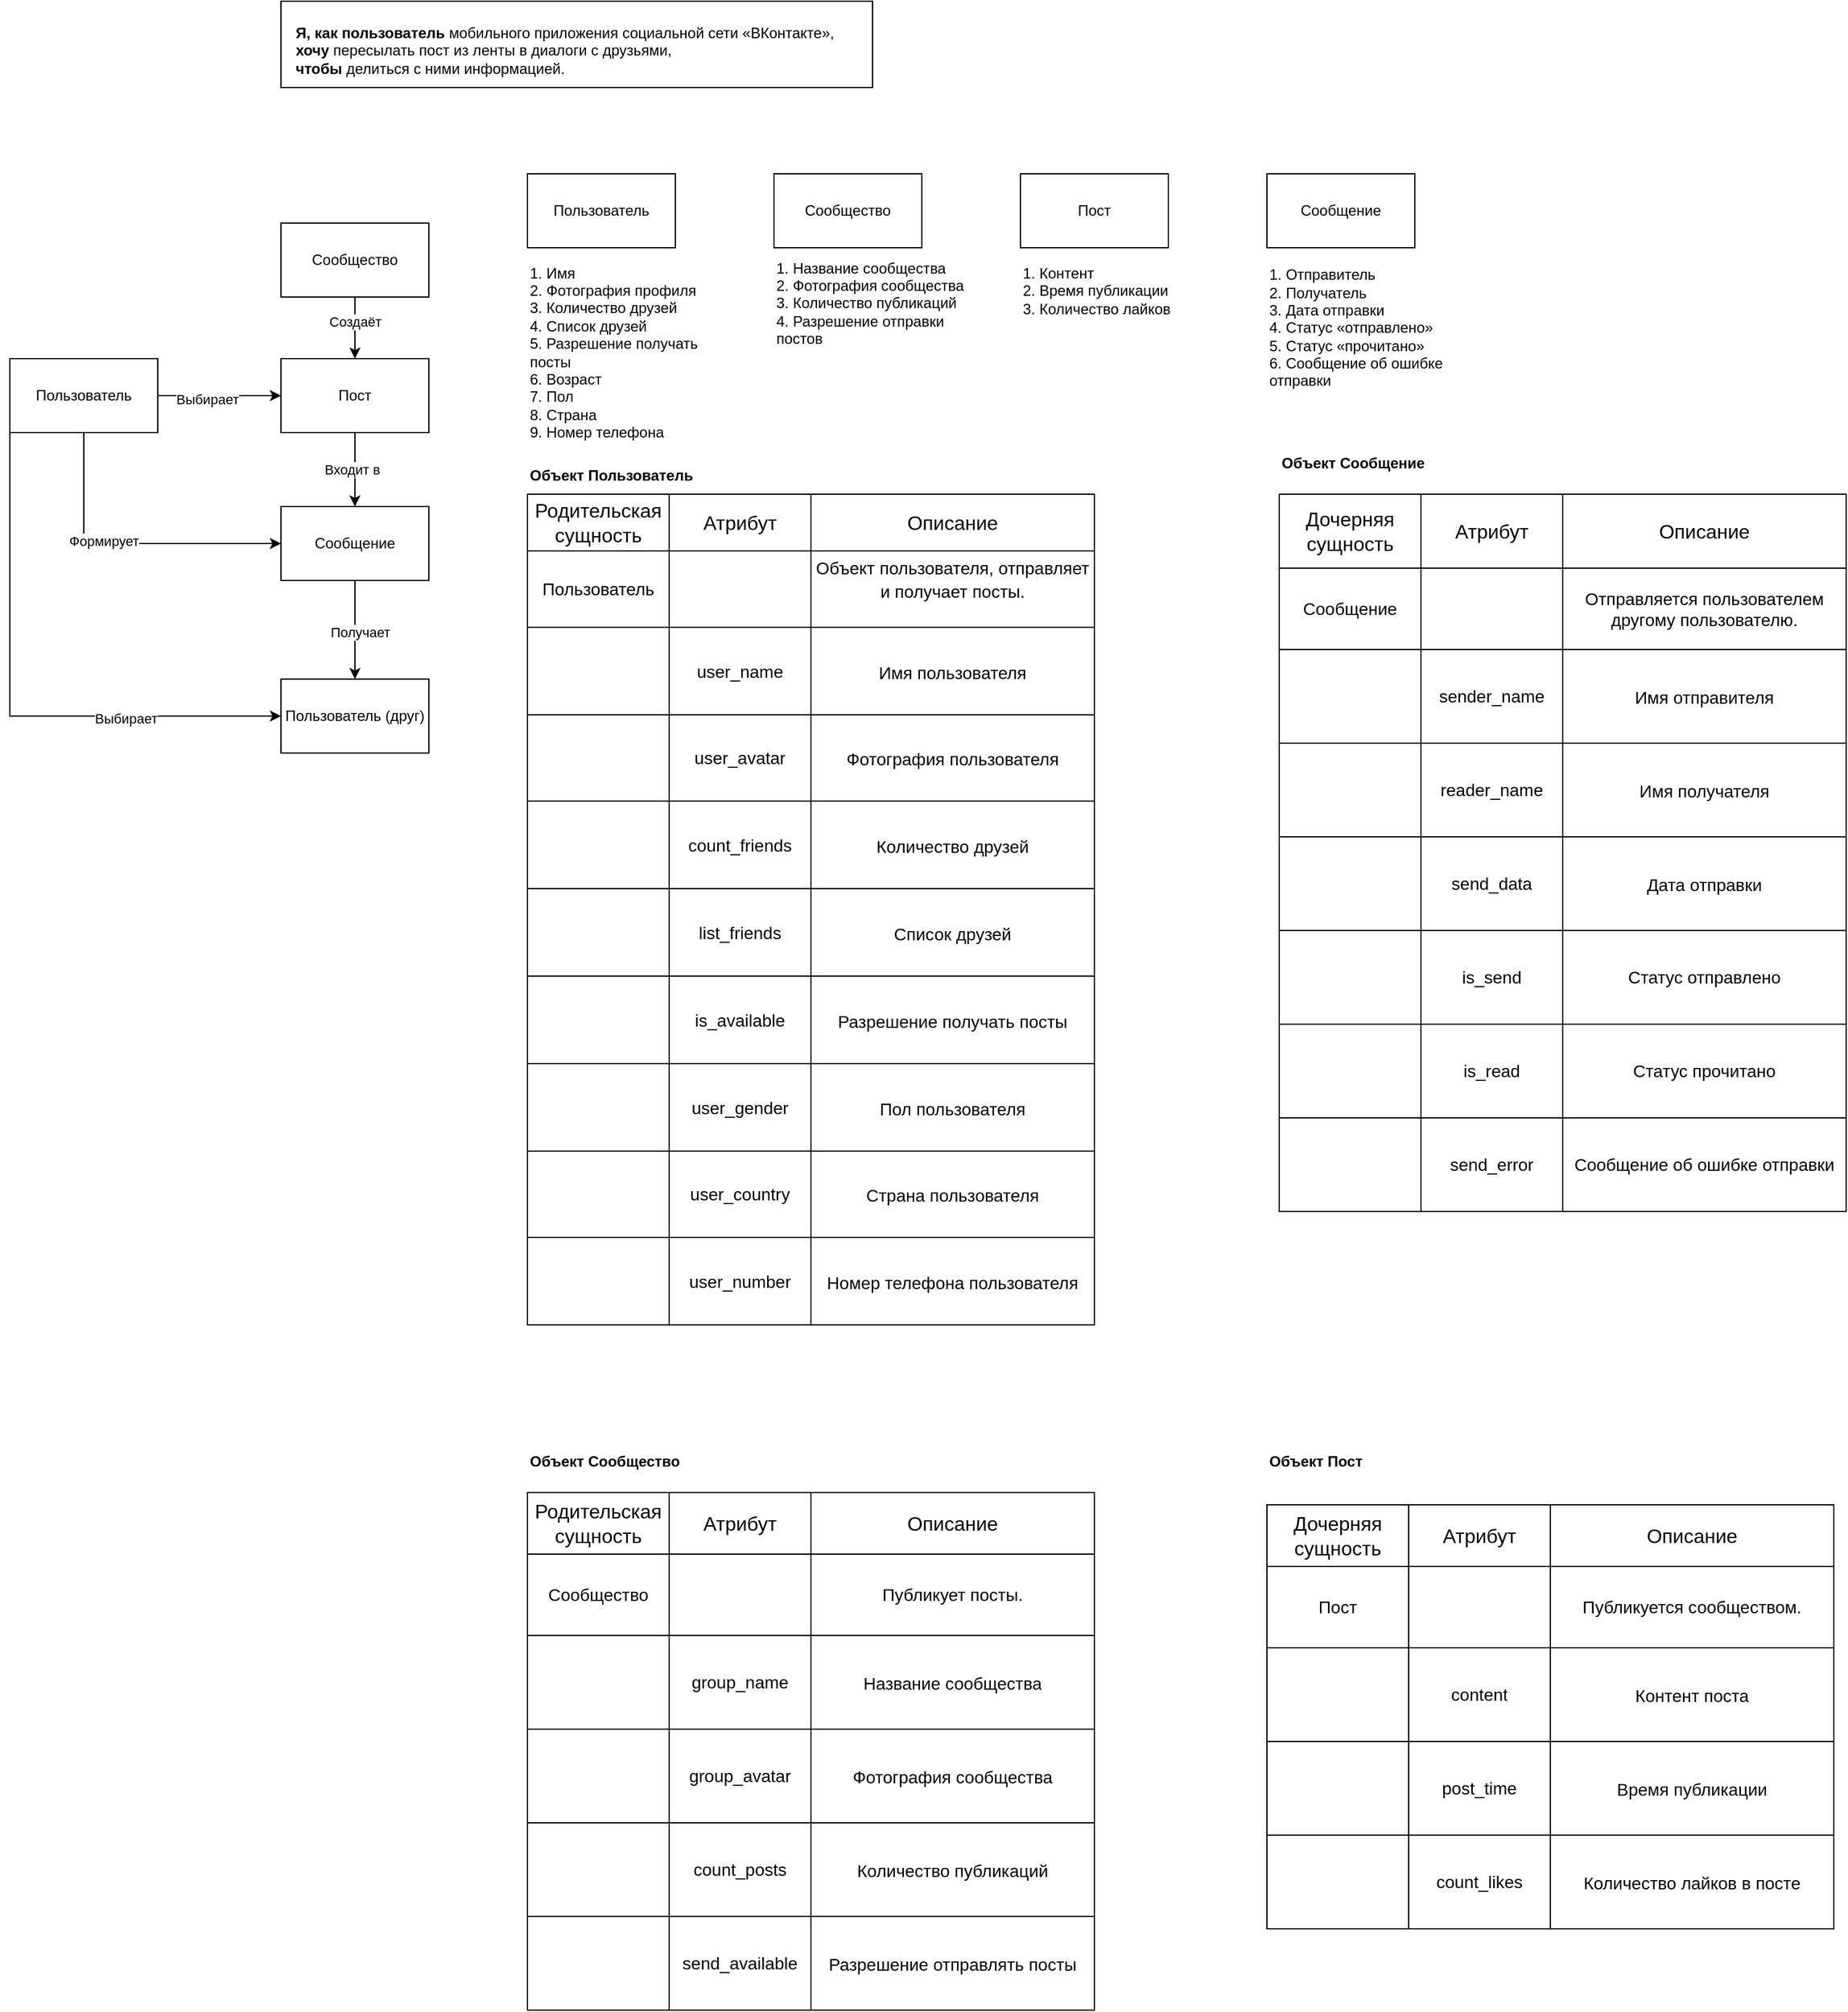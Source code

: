 <mxfile version="24.8.4">
  <diagram name="Страница — 1" id="hvhdByyQhu3TahGWir3a">
    <mxGraphModel dx="1840" dy="1558" grid="1" gridSize="10" guides="1" tooltips="1" connect="1" arrows="1" fold="1" page="1" pageScale="1" pageWidth="1600" pageHeight="2069" math="0" shadow="0">
      <root>
        <mxCell id="0" />
        <mxCell id="1" parent="0" />
        <mxCell id="2bTAK56nUmkrMSHZuo6N-2" value="" style="rounded=0;whiteSpace=wrap;html=1;fillColor=none;" vertex="1" parent="1">
          <mxGeometry x="240" y="80" width="480" height="70" as="geometry" />
        </mxCell>
        <mxCell id="2bTAK56nUmkrMSHZuo6N-3" value="&lt;b&gt;Я, как пользователь&lt;/b&gt; мобильного приложения социальной сети «ВКонтакте»,&lt;div&gt;&lt;b&gt;хочу&lt;/b&gt; пересылать пост из ленты в диалоги с друзьями,&lt;/div&gt;&lt;div&gt;&lt;b&gt;чтобы&lt;/b&gt; делиться с ними информацией.&lt;/div&gt;" style="text;html=1;align=left;verticalAlign=middle;whiteSpace=wrap;rounded=0;" vertex="1" parent="1">
          <mxGeometry x="250" y="90" width="460" height="60" as="geometry" />
        </mxCell>
        <mxCell id="2bTAK56nUmkrMSHZuo6N-4" value="Пользователь" style="rounded=0;whiteSpace=wrap;html=1;" vertex="1" parent="1">
          <mxGeometry x="20" y="370" width="120" height="60" as="geometry" />
        </mxCell>
        <mxCell id="2bTAK56nUmkrMSHZuo6N-5" value="Пользователь" style="rounded=0;whiteSpace=wrap;html=1;" vertex="1" parent="1">
          <mxGeometry x="440" y="220" width="120" height="60" as="geometry" />
        </mxCell>
        <mxCell id="2bTAK56nUmkrMSHZuo6N-6" value="1. Имя&lt;div&gt;2. Фотография профиля&lt;/div&gt;&lt;div&gt;3. Количество друзей&lt;/div&gt;&lt;div&gt;4. Список друзей&lt;/div&gt;&lt;div&gt;5. Разрешение получать посты&lt;/div&gt;&lt;div&gt;6. Возраст&lt;/div&gt;&lt;div&gt;7. Пол&lt;/div&gt;&lt;div&gt;8. Страна&lt;/div&gt;&lt;div&gt;9. Номер телефона&lt;/div&gt;" style="text;html=1;align=left;verticalAlign=middle;whiteSpace=wrap;rounded=0;" vertex="1" parent="1">
          <mxGeometry x="440" y="350" width="160" height="30" as="geometry" />
        </mxCell>
        <mxCell id="2bTAK56nUmkrMSHZuo6N-7" value="Пост" style="rounded=0;whiteSpace=wrap;html=1;" vertex="1" parent="1">
          <mxGeometry x="840" y="220" width="120" height="60" as="geometry" />
        </mxCell>
        <mxCell id="2bTAK56nUmkrMSHZuo6N-8" value="1. Контент&lt;div&gt;2. Время публикации&lt;/div&gt;&lt;div&gt;3. Количество лайков&lt;/div&gt;" style="text;html=1;align=left;verticalAlign=middle;whiteSpace=wrap;rounded=0;" vertex="1" parent="1">
          <mxGeometry x="840" y="300" width="160" height="30" as="geometry" />
        </mxCell>
        <mxCell id="2bTAK56nUmkrMSHZuo6N-9" value="Сообщество" style="rounded=0;whiteSpace=wrap;html=1;" vertex="1" parent="1">
          <mxGeometry x="640" y="220" width="120" height="60" as="geometry" />
        </mxCell>
        <mxCell id="2bTAK56nUmkrMSHZuo6N-10" value="1. Название сообщества&lt;div&gt;2. Фотография сообщества&lt;/div&gt;&lt;div&gt;3. Количество публикаций&lt;/div&gt;&lt;div&gt;4. Разрешение отправки постов&lt;/div&gt;" style="text;html=1;align=left;verticalAlign=middle;whiteSpace=wrap;rounded=0;" vertex="1" parent="1">
          <mxGeometry x="640" y="310" width="160" height="30" as="geometry" />
        </mxCell>
        <mxCell id="2bTAK56nUmkrMSHZuo6N-13" value="" style="endArrow=classic;html=1;rounded=0;exitX=1;exitY=0.5;exitDx=0;exitDy=0;entryX=0;entryY=0.5;entryDx=0;entryDy=0;" edge="1" parent="1" source="2bTAK56nUmkrMSHZuo6N-4" target="2bTAK56nUmkrMSHZuo6N-14">
          <mxGeometry width="50" height="50" relative="1" as="geometry">
            <mxPoint x="160" y="310" as="sourcePoint" />
            <mxPoint x="160" y="360" as="targetPoint" />
          </mxGeometry>
        </mxCell>
        <mxCell id="2bTAK56nUmkrMSHZuo6N-15" value="Выбирает" style="edgeLabel;html=1;align=center;verticalAlign=middle;resizable=0;points=[];" vertex="1" connectable="0" parent="2bTAK56nUmkrMSHZuo6N-13">
          <mxGeometry x="-0.2" y="-3" relative="1" as="geometry">
            <mxPoint as="offset" />
          </mxGeometry>
        </mxCell>
        <mxCell id="2bTAK56nUmkrMSHZuo6N-14" value="Пост" style="rounded=0;whiteSpace=wrap;html=1;" vertex="1" parent="1">
          <mxGeometry x="240" y="370" width="120" height="60" as="geometry" />
        </mxCell>
        <mxCell id="2bTAK56nUmkrMSHZuo6N-16" value="" style="endArrow=classic;html=1;rounded=0;exitX=0.5;exitY=1;exitDx=0;exitDy=0;entryX=0;entryY=0.5;entryDx=0;entryDy=0;" edge="1" parent="1" source="2bTAK56nUmkrMSHZuo6N-4" target="2bTAK56nUmkrMSHZuo6N-219">
          <mxGeometry width="50" height="50" relative="1" as="geometry">
            <mxPoint x="300" y="520" as="sourcePoint" />
            <mxPoint x="200" y="520" as="targetPoint" />
            <Array as="points">
              <mxPoint x="80" y="520" />
            </Array>
          </mxGeometry>
        </mxCell>
        <mxCell id="2bTAK56nUmkrMSHZuo6N-21" value="Формирует" style="edgeLabel;html=1;align=center;verticalAlign=middle;resizable=0;points=[];" vertex="1" connectable="0" parent="2bTAK56nUmkrMSHZuo6N-16">
          <mxGeometry x="-0.156" y="2" relative="1" as="geometry">
            <mxPoint as="offset" />
          </mxGeometry>
        </mxCell>
        <mxCell id="2bTAK56nUmkrMSHZuo6N-17" value="Сообщество" style="rounded=0;whiteSpace=wrap;html=1;" vertex="1" parent="1">
          <mxGeometry x="240" y="260" width="120" height="60" as="geometry" />
        </mxCell>
        <mxCell id="2bTAK56nUmkrMSHZuo6N-18" value="" style="endArrow=classic;html=1;rounded=0;exitX=0.5;exitY=1;exitDx=0;exitDy=0;entryX=0.5;entryY=0;entryDx=0;entryDy=0;" edge="1" parent="1" source="2bTAK56nUmkrMSHZuo6N-17" target="2bTAK56nUmkrMSHZuo6N-14">
          <mxGeometry width="50" height="50" relative="1" as="geometry">
            <mxPoint x="-30" y="380" as="sourcePoint" />
            <mxPoint x="20" y="330" as="targetPoint" />
            <Array as="points" />
          </mxGeometry>
        </mxCell>
        <mxCell id="2bTAK56nUmkrMSHZuo6N-19" value="Создаёт" style="edgeLabel;html=1;align=center;verticalAlign=middle;resizable=0;points=[];" vertex="1" connectable="0" parent="2bTAK56nUmkrMSHZuo6N-18">
          <mxGeometry x="-0.611" y="2" relative="1" as="geometry">
            <mxPoint x="-2" y="10" as="offset" />
          </mxGeometry>
        </mxCell>
        <mxCell id="2bTAK56nUmkrMSHZuo6N-20" value="Пользователь (друг)" style="rounded=0;whiteSpace=wrap;html=1;" vertex="1" parent="1">
          <mxGeometry x="240" y="630" width="120" height="60" as="geometry" />
        </mxCell>
        <mxCell id="2bTAK56nUmkrMSHZuo6N-22" value="Объект Пользователь" style="text;html=1;align=left;verticalAlign=middle;whiteSpace=wrap;rounded=0;fontStyle=1" vertex="1" parent="1">
          <mxGeometry x="440" y="450" width="190" height="30" as="geometry" />
        </mxCell>
        <mxCell id="2bTAK56nUmkrMSHZuo6N-49" value="" style="shape=table;startSize=0;container=1;collapsible=0;childLayout=tableLayout;fontSize=14;" vertex="1" parent="1">
          <mxGeometry x="440" y="480" width="460" height="674" as="geometry" />
        </mxCell>
        <mxCell id="2bTAK56nUmkrMSHZuo6N-50" value="" style="shape=tableRow;horizontal=0;startSize=0;swimlaneHead=0;swimlaneBody=0;strokeColor=inherit;top=0;left=0;bottom=0;right=0;collapsible=0;dropTarget=0;fillColor=none;points=[[0,0.5],[1,0.5]];portConstraint=eastwest;fontSize=16;" vertex="1" parent="2bTAK56nUmkrMSHZuo6N-49">
          <mxGeometry width="460" height="46" as="geometry" />
        </mxCell>
        <mxCell id="2bTAK56nUmkrMSHZuo6N-51" value="Родительская сущность" style="shape=partialRectangle;html=1;whiteSpace=wrap;connectable=0;strokeColor=inherit;overflow=hidden;fillColor=none;top=0;left=0;bottom=0;right=0;pointerEvents=1;fontSize=16;" vertex="1" parent="2bTAK56nUmkrMSHZuo6N-50">
          <mxGeometry width="115" height="46" as="geometry">
            <mxRectangle width="115" height="46" as="alternateBounds" />
          </mxGeometry>
        </mxCell>
        <mxCell id="2bTAK56nUmkrMSHZuo6N-52" value="Атрибут" style="shape=partialRectangle;html=1;whiteSpace=wrap;connectable=0;strokeColor=inherit;overflow=hidden;fillColor=none;top=0;left=0;bottom=0;right=0;pointerEvents=1;fontSize=16;" vertex="1" parent="2bTAK56nUmkrMSHZuo6N-50">
          <mxGeometry x="115" width="115" height="46" as="geometry">
            <mxRectangle width="115" height="46" as="alternateBounds" />
          </mxGeometry>
        </mxCell>
        <mxCell id="2bTAK56nUmkrMSHZuo6N-53" value="Описание" style="shape=partialRectangle;html=1;whiteSpace=wrap;connectable=0;strokeColor=inherit;overflow=hidden;fillColor=none;top=0;left=0;bottom=0;right=0;pointerEvents=1;fontSize=16;" vertex="1" parent="2bTAK56nUmkrMSHZuo6N-50">
          <mxGeometry x="230" width="230" height="46" as="geometry">
            <mxRectangle width="230" height="46" as="alternateBounds" />
          </mxGeometry>
        </mxCell>
        <mxCell id="2bTAK56nUmkrMSHZuo6N-54" value="" style="shape=tableRow;horizontal=0;startSize=0;swimlaneHead=0;swimlaneBody=0;strokeColor=inherit;top=0;left=0;bottom=0;right=0;collapsible=0;dropTarget=0;fillColor=none;points=[[0,0.5],[1,0.5]];portConstraint=eastwest;fontSize=16;" vertex="1" parent="2bTAK56nUmkrMSHZuo6N-49">
          <mxGeometry y="46" width="460" height="62" as="geometry" />
        </mxCell>
        <mxCell id="2bTAK56nUmkrMSHZuo6N-55" value="Пользователь" style="shape=partialRectangle;html=1;whiteSpace=wrap;connectable=0;strokeColor=inherit;overflow=hidden;fillColor=none;top=0;left=0;bottom=0;right=0;pointerEvents=1;fontSize=14;" vertex="1" parent="2bTAK56nUmkrMSHZuo6N-54">
          <mxGeometry width="115" height="62" as="geometry">
            <mxRectangle width="115" height="62" as="alternateBounds" />
          </mxGeometry>
        </mxCell>
        <mxCell id="2bTAK56nUmkrMSHZuo6N-56" value="" style="shape=partialRectangle;html=1;whiteSpace=wrap;connectable=0;strokeColor=inherit;overflow=hidden;fillColor=none;top=0;left=0;bottom=0;right=0;pointerEvents=1;fontSize=16;" vertex="1" parent="2bTAK56nUmkrMSHZuo6N-54">
          <mxGeometry x="115" width="115" height="62" as="geometry">
            <mxRectangle width="115" height="62" as="alternateBounds" />
          </mxGeometry>
        </mxCell>
        <mxCell id="2bTAK56nUmkrMSHZuo6N-57" value="&lt;font style=&quot;font-size: 14px;&quot;&gt;Объект пользователя, отправляет и получает посты.&lt;/font&gt;&lt;div style=&quot;font-size: 14px;&quot;&gt;&lt;font style=&quot;font-size: 14px;&quot;&gt;&lt;br&gt;&lt;/font&gt;&lt;/div&gt;" style="shape=partialRectangle;html=1;whiteSpace=wrap;connectable=0;strokeColor=inherit;overflow=hidden;fillColor=none;top=0;left=0;bottom=0;right=0;pointerEvents=1;fontSize=16;" vertex="1" parent="2bTAK56nUmkrMSHZuo6N-54">
          <mxGeometry x="230" width="230" height="62" as="geometry">
            <mxRectangle width="230" height="62" as="alternateBounds" />
          </mxGeometry>
        </mxCell>
        <mxCell id="2bTAK56nUmkrMSHZuo6N-58" value="" style="shape=tableRow;horizontal=0;startSize=0;swimlaneHead=0;swimlaneBody=0;strokeColor=inherit;top=0;left=0;bottom=0;right=0;collapsible=0;dropTarget=0;fillColor=none;points=[[0,0.5],[1,0.5]];portConstraint=eastwest;fontSize=16;" vertex="1" parent="2bTAK56nUmkrMSHZuo6N-49">
          <mxGeometry y="108" width="460" height="71" as="geometry" />
        </mxCell>
        <mxCell id="2bTAK56nUmkrMSHZuo6N-59" value="" style="shape=partialRectangle;html=1;whiteSpace=wrap;connectable=0;strokeColor=inherit;overflow=hidden;fillColor=none;top=0;left=0;bottom=0;right=0;pointerEvents=1;fontSize=16;" vertex="1" parent="2bTAK56nUmkrMSHZuo6N-58">
          <mxGeometry width="115" height="71" as="geometry">
            <mxRectangle width="115" height="71" as="alternateBounds" />
          </mxGeometry>
        </mxCell>
        <mxCell id="2bTAK56nUmkrMSHZuo6N-60" value="user_name" style="shape=partialRectangle;html=1;whiteSpace=wrap;connectable=0;strokeColor=inherit;overflow=hidden;fillColor=none;top=0;left=0;bottom=0;right=0;pointerEvents=1;fontSize=14;" vertex="1" parent="2bTAK56nUmkrMSHZuo6N-58">
          <mxGeometry x="115" width="115" height="71" as="geometry">
            <mxRectangle width="115" height="71" as="alternateBounds" />
          </mxGeometry>
        </mxCell>
        <mxCell id="2bTAK56nUmkrMSHZuo6N-61" value="&lt;font style=&quot;font-size: 14px;&quot;&gt;Имя пользователя&lt;/font&gt;" style="shape=partialRectangle;html=1;whiteSpace=wrap;connectable=0;strokeColor=inherit;overflow=hidden;fillColor=none;top=0;left=0;bottom=0;right=0;pointerEvents=1;fontSize=16;" vertex="1" parent="2bTAK56nUmkrMSHZuo6N-58">
          <mxGeometry x="230" width="230" height="71" as="geometry">
            <mxRectangle width="230" height="71" as="alternateBounds" />
          </mxGeometry>
        </mxCell>
        <mxCell id="2bTAK56nUmkrMSHZuo6N-68" style="shape=tableRow;horizontal=0;startSize=0;swimlaneHead=0;swimlaneBody=0;strokeColor=inherit;top=0;left=0;bottom=0;right=0;collapsible=0;dropTarget=0;fillColor=none;points=[[0,0.5],[1,0.5]];portConstraint=eastwest;fontSize=16;" vertex="1" parent="2bTAK56nUmkrMSHZuo6N-49">
          <mxGeometry y="179" width="460" height="70" as="geometry" />
        </mxCell>
        <mxCell id="2bTAK56nUmkrMSHZuo6N-69" style="shape=partialRectangle;html=1;whiteSpace=wrap;connectable=0;strokeColor=inherit;overflow=hidden;fillColor=none;top=0;left=0;bottom=0;right=0;pointerEvents=1;fontSize=16;" vertex="1" parent="2bTAK56nUmkrMSHZuo6N-68">
          <mxGeometry width="115" height="70" as="geometry">
            <mxRectangle width="115" height="70" as="alternateBounds" />
          </mxGeometry>
        </mxCell>
        <mxCell id="2bTAK56nUmkrMSHZuo6N-70" value="user_avatar" style="shape=partialRectangle;html=1;whiteSpace=wrap;connectable=0;strokeColor=inherit;overflow=hidden;fillColor=none;top=0;left=0;bottom=0;right=0;pointerEvents=1;fontSize=14;" vertex="1" parent="2bTAK56nUmkrMSHZuo6N-68">
          <mxGeometry x="115" width="115" height="70" as="geometry">
            <mxRectangle width="115" height="70" as="alternateBounds" />
          </mxGeometry>
        </mxCell>
        <mxCell id="2bTAK56nUmkrMSHZuo6N-71" value="&lt;font style=&quot;font-size: 14px;&quot;&gt;Фотография пользователя&lt;/font&gt;" style="shape=partialRectangle;html=1;whiteSpace=wrap;connectable=0;strokeColor=inherit;overflow=hidden;fillColor=none;top=0;left=0;bottom=0;right=0;pointerEvents=1;fontSize=16;" vertex="1" parent="2bTAK56nUmkrMSHZuo6N-68">
          <mxGeometry x="230" width="230" height="70" as="geometry">
            <mxRectangle width="230" height="70" as="alternateBounds" />
          </mxGeometry>
        </mxCell>
        <mxCell id="2bTAK56nUmkrMSHZuo6N-76" style="shape=tableRow;horizontal=0;startSize=0;swimlaneHead=0;swimlaneBody=0;strokeColor=inherit;top=0;left=0;bottom=0;right=0;collapsible=0;dropTarget=0;fillColor=none;points=[[0,0.5],[1,0.5]];portConstraint=eastwest;fontSize=16;" vertex="1" parent="2bTAK56nUmkrMSHZuo6N-49">
          <mxGeometry y="249" width="460" height="71" as="geometry" />
        </mxCell>
        <mxCell id="2bTAK56nUmkrMSHZuo6N-77" style="shape=partialRectangle;html=1;whiteSpace=wrap;connectable=0;strokeColor=inherit;overflow=hidden;fillColor=none;top=0;left=0;bottom=0;right=0;pointerEvents=1;fontSize=16;" vertex="1" parent="2bTAK56nUmkrMSHZuo6N-76">
          <mxGeometry width="115" height="71" as="geometry">
            <mxRectangle width="115" height="71" as="alternateBounds" />
          </mxGeometry>
        </mxCell>
        <mxCell id="2bTAK56nUmkrMSHZuo6N-78" value="count_friends" style="shape=partialRectangle;html=1;whiteSpace=wrap;connectable=0;strokeColor=inherit;overflow=hidden;fillColor=none;top=0;left=0;bottom=0;right=0;pointerEvents=1;fontSize=14;" vertex="1" parent="2bTAK56nUmkrMSHZuo6N-76">
          <mxGeometry x="115" width="115" height="71" as="geometry">
            <mxRectangle width="115" height="71" as="alternateBounds" />
          </mxGeometry>
        </mxCell>
        <mxCell id="2bTAK56nUmkrMSHZuo6N-79" value="&lt;font style=&quot;font-size: 14px;&quot;&gt;Количество друзей&lt;/font&gt;" style="shape=partialRectangle;html=1;whiteSpace=wrap;connectable=0;strokeColor=inherit;overflow=hidden;fillColor=none;top=0;left=0;bottom=0;right=0;pointerEvents=1;fontSize=16;" vertex="1" parent="2bTAK56nUmkrMSHZuo6N-76">
          <mxGeometry x="230" width="230" height="71" as="geometry">
            <mxRectangle width="230" height="71" as="alternateBounds" />
          </mxGeometry>
        </mxCell>
        <mxCell id="2bTAK56nUmkrMSHZuo6N-189" style="shape=tableRow;horizontal=0;startSize=0;swimlaneHead=0;swimlaneBody=0;strokeColor=inherit;top=0;left=0;bottom=0;right=0;collapsible=0;dropTarget=0;fillColor=none;points=[[0,0.5],[1,0.5]];portConstraint=eastwest;fontSize=16;" vertex="1" parent="2bTAK56nUmkrMSHZuo6N-49">
          <mxGeometry y="320" width="460" height="71" as="geometry" />
        </mxCell>
        <mxCell id="2bTAK56nUmkrMSHZuo6N-190" style="shape=partialRectangle;html=1;whiteSpace=wrap;connectable=0;strokeColor=inherit;overflow=hidden;fillColor=none;top=0;left=0;bottom=0;right=0;pointerEvents=1;fontSize=16;" vertex="1" parent="2bTAK56nUmkrMSHZuo6N-189">
          <mxGeometry width="115" height="71" as="geometry">
            <mxRectangle width="115" height="71" as="alternateBounds" />
          </mxGeometry>
        </mxCell>
        <mxCell id="2bTAK56nUmkrMSHZuo6N-191" value="list_friends" style="shape=partialRectangle;html=1;whiteSpace=wrap;connectable=0;strokeColor=inherit;overflow=hidden;fillColor=none;top=0;left=0;bottom=0;right=0;pointerEvents=1;fontSize=14;" vertex="1" parent="2bTAK56nUmkrMSHZuo6N-189">
          <mxGeometry x="115" width="115" height="71" as="geometry">
            <mxRectangle width="115" height="71" as="alternateBounds" />
          </mxGeometry>
        </mxCell>
        <mxCell id="2bTAK56nUmkrMSHZuo6N-192" value="&lt;font style=&quot;font-size: 14px;&quot;&gt;Список друзей&lt;/font&gt;" style="shape=partialRectangle;html=1;whiteSpace=wrap;connectable=0;strokeColor=inherit;overflow=hidden;fillColor=none;top=0;left=0;bottom=0;right=0;pointerEvents=1;fontSize=16;" vertex="1" parent="2bTAK56nUmkrMSHZuo6N-189">
          <mxGeometry x="230" width="230" height="71" as="geometry">
            <mxRectangle width="230" height="71" as="alternateBounds" />
          </mxGeometry>
        </mxCell>
        <mxCell id="2bTAK56nUmkrMSHZuo6N-199" style="shape=tableRow;horizontal=0;startSize=0;swimlaneHead=0;swimlaneBody=0;strokeColor=inherit;top=0;left=0;bottom=0;right=0;collapsible=0;dropTarget=0;fillColor=none;points=[[0,0.5],[1,0.5]];portConstraint=eastwest;fontSize=16;" vertex="1" parent="2bTAK56nUmkrMSHZuo6N-49">
          <mxGeometry y="391" width="460" height="71" as="geometry" />
        </mxCell>
        <mxCell id="2bTAK56nUmkrMSHZuo6N-200" style="shape=partialRectangle;html=1;whiteSpace=wrap;connectable=0;strokeColor=inherit;overflow=hidden;fillColor=none;top=0;left=0;bottom=0;right=0;pointerEvents=1;fontSize=16;" vertex="1" parent="2bTAK56nUmkrMSHZuo6N-199">
          <mxGeometry width="115" height="71" as="geometry">
            <mxRectangle width="115" height="71" as="alternateBounds" />
          </mxGeometry>
        </mxCell>
        <mxCell id="2bTAK56nUmkrMSHZuo6N-201" value="is_available" style="shape=partialRectangle;html=1;whiteSpace=wrap;connectable=0;strokeColor=inherit;overflow=hidden;fillColor=none;top=0;left=0;bottom=0;right=0;pointerEvents=1;fontSize=14;" vertex="1" parent="2bTAK56nUmkrMSHZuo6N-199">
          <mxGeometry x="115" width="115" height="71" as="geometry">
            <mxRectangle width="115" height="71" as="alternateBounds" />
          </mxGeometry>
        </mxCell>
        <mxCell id="2bTAK56nUmkrMSHZuo6N-202" value="&lt;font style=&quot;font-size: 14px;&quot;&gt;Разрешение получать посты&lt;/font&gt;" style="shape=partialRectangle;html=1;whiteSpace=wrap;connectable=0;strokeColor=inherit;overflow=hidden;fillColor=none;top=0;left=0;bottom=0;right=0;pointerEvents=1;fontSize=16;" vertex="1" parent="2bTAK56nUmkrMSHZuo6N-199">
          <mxGeometry x="230" width="230" height="71" as="geometry">
            <mxRectangle width="230" height="71" as="alternateBounds" />
          </mxGeometry>
        </mxCell>
        <mxCell id="2bTAK56nUmkrMSHZuo6N-72" style="shape=tableRow;horizontal=0;startSize=0;swimlaneHead=0;swimlaneBody=0;strokeColor=inherit;top=0;left=0;bottom=0;right=0;collapsible=0;dropTarget=0;fillColor=none;points=[[0,0.5],[1,0.5]];portConstraint=eastwest;fontSize=16;" vertex="1" parent="2bTAK56nUmkrMSHZuo6N-49">
          <mxGeometry y="462" width="460" height="71" as="geometry" />
        </mxCell>
        <mxCell id="2bTAK56nUmkrMSHZuo6N-73" style="shape=partialRectangle;html=1;whiteSpace=wrap;connectable=0;strokeColor=inherit;overflow=hidden;fillColor=none;top=0;left=0;bottom=0;right=0;pointerEvents=1;fontSize=16;" vertex="1" parent="2bTAK56nUmkrMSHZuo6N-72">
          <mxGeometry width="115" height="71" as="geometry">
            <mxRectangle width="115" height="71" as="alternateBounds" />
          </mxGeometry>
        </mxCell>
        <mxCell id="2bTAK56nUmkrMSHZuo6N-74" value="user_gender" style="shape=partialRectangle;html=1;whiteSpace=wrap;connectable=0;strokeColor=inherit;overflow=hidden;fillColor=none;top=0;left=0;bottom=0;right=0;pointerEvents=1;fontSize=14;" vertex="1" parent="2bTAK56nUmkrMSHZuo6N-72">
          <mxGeometry x="115" width="115" height="71" as="geometry">
            <mxRectangle width="115" height="71" as="alternateBounds" />
          </mxGeometry>
        </mxCell>
        <mxCell id="2bTAK56nUmkrMSHZuo6N-75" value="&lt;font style=&quot;font-size: 14px;&quot;&gt;Пол пользователя&lt;/font&gt;" style="shape=partialRectangle;html=1;whiteSpace=wrap;connectable=0;strokeColor=inherit;overflow=hidden;fillColor=none;top=0;left=0;bottom=0;right=0;pointerEvents=1;fontSize=16;" vertex="1" parent="2bTAK56nUmkrMSHZuo6N-72">
          <mxGeometry x="230" width="230" height="71" as="geometry">
            <mxRectangle width="230" height="71" as="alternateBounds" />
          </mxGeometry>
        </mxCell>
        <mxCell id="2bTAK56nUmkrMSHZuo6N-80" style="shape=tableRow;horizontal=0;startSize=0;swimlaneHead=0;swimlaneBody=0;strokeColor=inherit;top=0;left=0;bottom=0;right=0;collapsible=0;dropTarget=0;fillColor=none;points=[[0,0.5],[1,0.5]];portConstraint=eastwest;fontSize=16;" vertex="1" parent="2bTAK56nUmkrMSHZuo6N-49">
          <mxGeometry y="533" width="460" height="70" as="geometry" />
        </mxCell>
        <mxCell id="2bTAK56nUmkrMSHZuo6N-81" style="shape=partialRectangle;html=1;whiteSpace=wrap;connectable=0;strokeColor=inherit;overflow=hidden;fillColor=none;top=0;left=0;bottom=0;right=0;pointerEvents=1;fontSize=16;" vertex="1" parent="2bTAK56nUmkrMSHZuo6N-80">
          <mxGeometry width="115" height="70" as="geometry">
            <mxRectangle width="115" height="70" as="alternateBounds" />
          </mxGeometry>
        </mxCell>
        <mxCell id="2bTAK56nUmkrMSHZuo6N-82" value="user_country" style="shape=partialRectangle;html=1;whiteSpace=wrap;connectable=0;strokeColor=inherit;overflow=hidden;fillColor=none;top=0;left=0;bottom=0;right=0;pointerEvents=1;fontSize=14;" vertex="1" parent="2bTAK56nUmkrMSHZuo6N-80">
          <mxGeometry x="115" width="115" height="70" as="geometry">
            <mxRectangle width="115" height="70" as="alternateBounds" />
          </mxGeometry>
        </mxCell>
        <mxCell id="2bTAK56nUmkrMSHZuo6N-83" value="&lt;font style=&quot;font-size: 14px;&quot;&gt;Страна пользователя&lt;/font&gt;" style="shape=partialRectangle;html=1;whiteSpace=wrap;connectable=0;strokeColor=inherit;overflow=hidden;fillColor=none;top=0;left=0;bottom=0;right=0;pointerEvents=1;fontSize=16;" vertex="1" parent="2bTAK56nUmkrMSHZuo6N-80">
          <mxGeometry x="230" width="230" height="70" as="geometry">
            <mxRectangle width="230" height="70" as="alternateBounds" />
          </mxGeometry>
        </mxCell>
        <mxCell id="2bTAK56nUmkrMSHZuo6N-84" style="shape=tableRow;horizontal=0;startSize=0;swimlaneHead=0;swimlaneBody=0;strokeColor=inherit;top=0;left=0;bottom=0;right=0;collapsible=0;dropTarget=0;fillColor=none;points=[[0,0.5],[1,0.5]];portConstraint=eastwest;fontSize=16;" vertex="1" parent="2bTAK56nUmkrMSHZuo6N-49">
          <mxGeometry y="603" width="460" height="71" as="geometry" />
        </mxCell>
        <mxCell id="2bTAK56nUmkrMSHZuo6N-85" style="shape=partialRectangle;html=1;whiteSpace=wrap;connectable=0;strokeColor=inherit;overflow=hidden;fillColor=none;top=0;left=0;bottom=0;right=0;pointerEvents=1;fontSize=16;" vertex="1" parent="2bTAK56nUmkrMSHZuo6N-84">
          <mxGeometry width="115" height="71" as="geometry">
            <mxRectangle width="115" height="71" as="alternateBounds" />
          </mxGeometry>
        </mxCell>
        <mxCell id="2bTAK56nUmkrMSHZuo6N-86" value="user_number" style="shape=partialRectangle;html=1;whiteSpace=wrap;connectable=0;strokeColor=inherit;overflow=hidden;fillColor=none;top=0;left=0;bottom=0;right=0;pointerEvents=1;fontSize=14;" vertex="1" parent="2bTAK56nUmkrMSHZuo6N-84">
          <mxGeometry x="115" width="115" height="71" as="geometry">
            <mxRectangle width="115" height="71" as="alternateBounds" />
          </mxGeometry>
        </mxCell>
        <mxCell id="2bTAK56nUmkrMSHZuo6N-87" value="&lt;font style=&quot;font-size: 14px;&quot;&gt;Номер телефона пользователя&lt;/font&gt;" style="shape=partialRectangle;html=1;whiteSpace=wrap;connectable=0;strokeColor=inherit;overflow=hidden;fillColor=none;top=0;left=0;bottom=0;right=0;pointerEvents=1;fontSize=16;" vertex="1" parent="2bTAK56nUmkrMSHZuo6N-84">
          <mxGeometry x="230" width="230" height="71" as="geometry">
            <mxRectangle width="230" height="71" as="alternateBounds" />
          </mxGeometry>
        </mxCell>
        <mxCell id="2bTAK56nUmkrMSHZuo6N-88" value="" style="shape=table;startSize=0;container=1;collapsible=0;childLayout=tableLayout;fontSize=14;" vertex="1" parent="1">
          <mxGeometry x="440" y="1290" width="460" height="420" as="geometry" />
        </mxCell>
        <mxCell id="2bTAK56nUmkrMSHZuo6N-89" value="" style="shape=tableRow;horizontal=0;startSize=0;swimlaneHead=0;swimlaneBody=0;strokeColor=inherit;top=0;left=0;bottom=0;right=0;collapsible=0;dropTarget=0;fillColor=none;points=[[0,0.5],[1,0.5]];portConstraint=eastwest;fontSize=16;" vertex="1" parent="2bTAK56nUmkrMSHZuo6N-88">
          <mxGeometry width="460" height="50" as="geometry" />
        </mxCell>
        <mxCell id="2bTAK56nUmkrMSHZuo6N-90" value="Родительская сущность" style="shape=partialRectangle;html=1;whiteSpace=wrap;connectable=0;strokeColor=inherit;overflow=hidden;fillColor=none;top=0;left=0;bottom=0;right=0;pointerEvents=1;fontSize=16;" vertex="1" parent="2bTAK56nUmkrMSHZuo6N-89">
          <mxGeometry width="115" height="50" as="geometry">
            <mxRectangle width="115" height="50" as="alternateBounds" />
          </mxGeometry>
        </mxCell>
        <mxCell id="2bTAK56nUmkrMSHZuo6N-91" value="Атрибут" style="shape=partialRectangle;html=1;whiteSpace=wrap;connectable=0;strokeColor=inherit;overflow=hidden;fillColor=none;top=0;left=0;bottom=0;right=0;pointerEvents=1;fontSize=16;" vertex="1" parent="2bTAK56nUmkrMSHZuo6N-89">
          <mxGeometry x="115" width="115" height="50" as="geometry">
            <mxRectangle width="115" height="50" as="alternateBounds" />
          </mxGeometry>
        </mxCell>
        <mxCell id="2bTAK56nUmkrMSHZuo6N-92" value="Описание" style="shape=partialRectangle;html=1;whiteSpace=wrap;connectable=0;strokeColor=inherit;overflow=hidden;fillColor=none;top=0;left=0;bottom=0;right=0;pointerEvents=1;fontSize=16;" vertex="1" parent="2bTAK56nUmkrMSHZuo6N-89">
          <mxGeometry x="230" width="230" height="50" as="geometry">
            <mxRectangle width="230" height="50" as="alternateBounds" />
          </mxGeometry>
        </mxCell>
        <mxCell id="2bTAK56nUmkrMSHZuo6N-93" value="" style="shape=tableRow;horizontal=0;startSize=0;swimlaneHead=0;swimlaneBody=0;strokeColor=inherit;top=0;left=0;bottom=0;right=0;collapsible=0;dropTarget=0;fillColor=none;points=[[0,0.5],[1,0.5]];portConstraint=eastwest;fontSize=16;" vertex="1" parent="2bTAK56nUmkrMSHZuo6N-88">
          <mxGeometry y="50" width="460" height="66" as="geometry" />
        </mxCell>
        <mxCell id="2bTAK56nUmkrMSHZuo6N-94" value="Сообщество" style="shape=partialRectangle;html=1;whiteSpace=wrap;connectable=0;strokeColor=inherit;overflow=hidden;fillColor=none;top=0;left=0;bottom=0;right=0;pointerEvents=1;fontSize=14;" vertex="1" parent="2bTAK56nUmkrMSHZuo6N-93">
          <mxGeometry width="115" height="66" as="geometry">
            <mxRectangle width="115" height="66" as="alternateBounds" />
          </mxGeometry>
        </mxCell>
        <mxCell id="2bTAK56nUmkrMSHZuo6N-95" value="" style="shape=partialRectangle;html=1;whiteSpace=wrap;connectable=0;strokeColor=inherit;overflow=hidden;fillColor=none;top=0;left=0;bottom=0;right=0;pointerEvents=1;fontSize=16;" vertex="1" parent="2bTAK56nUmkrMSHZuo6N-93">
          <mxGeometry x="115" width="115" height="66" as="geometry">
            <mxRectangle width="115" height="66" as="alternateBounds" />
          </mxGeometry>
        </mxCell>
        <mxCell id="2bTAK56nUmkrMSHZuo6N-96" value="&lt;div style=&quot;font-size: 14px;&quot;&gt;Публикует посты.&lt;/div&gt;" style="shape=partialRectangle;html=1;whiteSpace=wrap;connectable=0;strokeColor=inherit;overflow=hidden;fillColor=none;top=0;left=0;bottom=0;right=0;pointerEvents=1;fontSize=16;" vertex="1" parent="2bTAK56nUmkrMSHZuo6N-93">
          <mxGeometry x="230" width="230" height="66" as="geometry">
            <mxRectangle width="230" height="66" as="alternateBounds" />
          </mxGeometry>
        </mxCell>
        <mxCell id="2bTAK56nUmkrMSHZuo6N-97" value="" style="shape=tableRow;horizontal=0;startSize=0;swimlaneHead=0;swimlaneBody=0;strokeColor=inherit;top=0;left=0;bottom=0;right=0;collapsible=0;dropTarget=0;fillColor=none;points=[[0,0.5],[1,0.5]];portConstraint=eastwest;fontSize=16;" vertex="1" parent="2bTAK56nUmkrMSHZuo6N-88">
          <mxGeometry y="116" width="460" height="76" as="geometry" />
        </mxCell>
        <mxCell id="2bTAK56nUmkrMSHZuo6N-98" value="" style="shape=partialRectangle;html=1;whiteSpace=wrap;connectable=0;strokeColor=inherit;overflow=hidden;fillColor=none;top=0;left=0;bottom=0;right=0;pointerEvents=1;fontSize=16;" vertex="1" parent="2bTAK56nUmkrMSHZuo6N-97">
          <mxGeometry width="115" height="76" as="geometry">
            <mxRectangle width="115" height="76" as="alternateBounds" />
          </mxGeometry>
        </mxCell>
        <mxCell id="2bTAK56nUmkrMSHZuo6N-99" value="group_name" style="shape=partialRectangle;html=1;whiteSpace=wrap;connectable=0;strokeColor=inherit;overflow=hidden;fillColor=none;top=0;left=0;bottom=0;right=0;pointerEvents=1;fontSize=14;" vertex="1" parent="2bTAK56nUmkrMSHZuo6N-97">
          <mxGeometry x="115" width="115" height="76" as="geometry">
            <mxRectangle width="115" height="76" as="alternateBounds" />
          </mxGeometry>
        </mxCell>
        <mxCell id="2bTAK56nUmkrMSHZuo6N-100" value="&lt;span style=&quot;font-size: 14px;&quot;&gt;Название сообщества&lt;/span&gt;" style="shape=partialRectangle;html=1;whiteSpace=wrap;connectable=0;strokeColor=inherit;overflow=hidden;fillColor=none;top=0;left=0;bottom=0;right=0;pointerEvents=1;fontSize=16;" vertex="1" parent="2bTAK56nUmkrMSHZuo6N-97">
          <mxGeometry x="230" width="230" height="76" as="geometry">
            <mxRectangle width="230" height="76" as="alternateBounds" />
          </mxGeometry>
        </mxCell>
        <mxCell id="2bTAK56nUmkrMSHZuo6N-101" style="shape=tableRow;horizontal=0;startSize=0;swimlaneHead=0;swimlaneBody=0;strokeColor=inherit;top=0;left=0;bottom=0;right=0;collapsible=0;dropTarget=0;fillColor=none;points=[[0,0.5],[1,0.5]];portConstraint=eastwest;fontSize=16;" vertex="1" parent="2bTAK56nUmkrMSHZuo6N-88">
          <mxGeometry y="192" width="460" height="76" as="geometry" />
        </mxCell>
        <mxCell id="2bTAK56nUmkrMSHZuo6N-102" style="shape=partialRectangle;html=1;whiteSpace=wrap;connectable=0;strokeColor=inherit;overflow=hidden;fillColor=none;top=0;left=0;bottom=0;right=0;pointerEvents=1;fontSize=16;" vertex="1" parent="2bTAK56nUmkrMSHZuo6N-101">
          <mxGeometry width="115" height="76" as="geometry">
            <mxRectangle width="115" height="76" as="alternateBounds" />
          </mxGeometry>
        </mxCell>
        <mxCell id="2bTAK56nUmkrMSHZuo6N-103" value="group_avatar" style="shape=partialRectangle;html=1;whiteSpace=wrap;connectable=0;strokeColor=inherit;overflow=hidden;fillColor=none;top=0;left=0;bottom=0;right=0;pointerEvents=1;fontSize=14;" vertex="1" parent="2bTAK56nUmkrMSHZuo6N-101">
          <mxGeometry x="115" width="115" height="76" as="geometry">
            <mxRectangle width="115" height="76" as="alternateBounds" />
          </mxGeometry>
        </mxCell>
        <mxCell id="2bTAK56nUmkrMSHZuo6N-104" value="&lt;font style=&quot;font-size: 14px;&quot;&gt;Фотография сообщества&lt;/font&gt;" style="shape=partialRectangle;html=1;whiteSpace=wrap;connectable=0;strokeColor=inherit;overflow=hidden;fillColor=none;top=0;left=0;bottom=0;right=0;pointerEvents=1;fontSize=16;" vertex="1" parent="2bTAK56nUmkrMSHZuo6N-101">
          <mxGeometry x="230" width="230" height="76" as="geometry">
            <mxRectangle width="230" height="76" as="alternateBounds" />
          </mxGeometry>
        </mxCell>
        <mxCell id="2bTAK56nUmkrMSHZuo6N-105" style="shape=tableRow;horizontal=0;startSize=0;swimlaneHead=0;swimlaneBody=0;strokeColor=inherit;top=0;left=0;bottom=0;right=0;collapsible=0;dropTarget=0;fillColor=none;points=[[0,0.5],[1,0.5]];portConstraint=eastwest;fontSize=16;" vertex="1" parent="2bTAK56nUmkrMSHZuo6N-88">
          <mxGeometry y="268" width="460" height="76" as="geometry" />
        </mxCell>
        <mxCell id="2bTAK56nUmkrMSHZuo6N-106" style="shape=partialRectangle;html=1;whiteSpace=wrap;connectable=0;strokeColor=inherit;overflow=hidden;fillColor=none;top=0;left=0;bottom=0;right=0;pointerEvents=1;fontSize=16;" vertex="1" parent="2bTAK56nUmkrMSHZuo6N-105">
          <mxGeometry width="115" height="76" as="geometry">
            <mxRectangle width="115" height="76" as="alternateBounds" />
          </mxGeometry>
        </mxCell>
        <mxCell id="2bTAK56nUmkrMSHZuo6N-107" value="count_posts" style="shape=partialRectangle;html=1;whiteSpace=wrap;connectable=0;strokeColor=inherit;overflow=hidden;fillColor=none;top=0;left=0;bottom=0;right=0;pointerEvents=1;fontSize=14;" vertex="1" parent="2bTAK56nUmkrMSHZuo6N-105">
          <mxGeometry x="115" width="115" height="76" as="geometry">
            <mxRectangle width="115" height="76" as="alternateBounds" />
          </mxGeometry>
        </mxCell>
        <mxCell id="2bTAK56nUmkrMSHZuo6N-108" value="&lt;font style=&quot;font-size: 14px;&quot;&gt;Количество публикаций&lt;/font&gt;" style="shape=partialRectangle;html=1;whiteSpace=wrap;connectable=0;strokeColor=inherit;overflow=hidden;fillColor=none;top=0;left=0;bottom=0;right=0;pointerEvents=1;fontSize=16;" vertex="1" parent="2bTAK56nUmkrMSHZuo6N-105">
          <mxGeometry x="230" width="230" height="76" as="geometry">
            <mxRectangle width="230" height="76" as="alternateBounds" />
          </mxGeometry>
        </mxCell>
        <mxCell id="2bTAK56nUmkrMSHZuo6N-203" style="shape=tableRow;horizontal=0;startSize=0;swimlaneHead=0;swimlaneBody=0;strokeColor=inherit;top=0;left=0;bottom=0;right=0;collapsible=0;dropTarget=0;fillColor=none;points=[[0,0.5],[1,0.5]];portConstraint=eastwest;fontSize=16;" vertex="1" parent="2bTAK56nUmkrMSHZuo6N-88">
          <mxGeometry y="344" width="460" height="76" as="geometry" />
        </mxCell>
        <mxCell id="2bTAK56nUmkrMSHZuo6N-204" style="shape=partialRectangle;html=1;whiteSpace=wrap;connectable=0;strokeColor=inherit;overflow=hidden;fillColor=none;top=0;left=0;bottom=0;right=0;pointerEvents=1;fontSize=16;" vertex="1" parent="2bTAK56nUmkrMSHZuo6N-203">
          <mxGeometry width="115" height="76" as="geometry">
            <mxRectangle width="115" height="76" as="alternateBounds" />
          </mxGeometry>
        </mxCell>
        <mxCell id="2bTAK56nUmkrMSHZuo6N-205" value="send_available" style="shape=partialRectangle;html=1;whiteSpace=wrap;connectable=0;strokeColor=inherit;overflow=hidden;fillColor=none;top=0;left=0;bottom=0;right=0;pointerEvents=1;fontSize=14;" vertex="1" parent="2bTAK56nUmkrMSHZuo6N-203">
          <mxGeometry x="115" width="115" height="76" as="geometry">
            <mxRectangle width="115" height="76" as="alternateBounds" />
          </mxGeometry>
        </mxCell>
        <mxCell id="2bTAK56nUmkrMSHZuo6N-206" value="&lt;font style=&quot;font-size: 14px;&quot;&gt;Разрешение отправлять посты&lt;/font&gt;" style="shape=partialRectangle;html=1;whiteSpace=wrap;connectable=0;strokeColor=inherit;overflow=hidden;fillColor=none;top=0;left=0;bottom=0;right=0;pointerEvents=1;fontSize=16;" vertex="1" parent="2bTAK56nUmkrMSHZuo6N-203">
          <mxGeometry x="230" width="230" height="76" as="geometry">
            <mxRectangle width="230" height="76" as="alternateBounds" />
          </mxGeometry>
        </mxCell>
        <mxCell id="2bTAK56nUmkrMSHZuo6N-121" value="Объект Сообщество" style="text;html=1;align=left;verticalAlign=middle;whiteSpace=wrap;rounded=0;fontStyle=1" vertex="1" parent="1">
          <mxGeometry x="440" y="1250" width="190" height="30" as="geometry" />
        </mxCell>
        <mxCell id="2bTAK56nUmkrMSHZuo6N-124" value="" style="shape=table;startSize=0;container=1;collapsible=0;childLayout=tableLayout;fontSize=14;" vertex="1" parent="1">
          <mxGeometry x="1040" y="1300" width="460" height="344" as="geometry" />
        </mxCell>
        <mxCell id="2bTAK56nUmkrMSHZuo6N-125" value="" style="shape=tableRow;horizontal=0;startSize=0;swimlaneHead=0;swimlaneBody=0;strokeColor=inherit;top=0;left=0;bottom=0;right=0;collapsible=0;dropTarget=0;fillColor=none;points=[[0,0.5],[1,0.5]];portConstraint=eastwest;fontSize=16;" vertex="1" parent="2bTAK56nUmkrMSHZuo6N-124">
          <mxGeometry width="460" height="50" as="geometry" />
        </mxCell>
        <mxCell id="2bTAK56nUmkrMSHZuo6N-126" value="Дочерняя сущность" style="shape=partialRectangle;html=1;whiteSpace=wrap;connectable=0;strokeColor=inherit;overflow=hidden;fillColor=none;top=0;left=0;bottom=0;right=0;pointerEvents=1;fontSize=16;" vertex="1" parent="2bTAK56nUmkrMSHZuo6N-125">
          <mxGeometry width="115" height="50" as="geometry">
            <mxRectangle width="115" height="50" as="alternateBounds" />
          </mxGeometry>
        </mxCell>
        <mxCell id="2bTAK56nUmkrMSHZuo6N-127" value="Атрибут" style="shape=partialRectangle;html=1;whiteSpace=wrap;connectable=0;strokeColor=inherit;overflow=hidden;fillColor=none;top=0;left=0;bottom=0;right=0;pointerEvents=1;fontSize=16;" vertex="1" parent="2bTAK56nUmkrMSHZuo6N-125">
          <mxGeometry x="115" width="115" height="50" as="geometry">
            <mxRectangle width="115" height="50" as="alternateBounds" />
          </mxGeometry>
        </mxCell>
        <mxCell id="2bTAK56nUmkrMSHZuo6N-128" value="Описание" style="shape=partialRectangle;html=1;whiteSpace=wrap;connectable=0;strokeColor=inherit;overflow=hidden;fillColor=none;top=0;left=0;bottom=0;right=0;pointerEvents=1;fontSize=16;" vertex="1" parent="2bTAK56nUmkrMSHZuo6N-125">
          <mxGeometry x="230" width="230" height="50" as="geometry">
            <mxRectangle width="230" height="50" as="alternateBounds" />
          </mxGeometry>
        </mxCell>
        <mxCell id="2bTAK56nUmkrMSHZuo6N-129" value="" style="shape=tableRow;horizontal=0;startSize=0;swimlaneHead=0;swimlaneBody=0;strokeColor=inherit;top=0;left=0;bottom=0;right=0;collapsible=0;dropTarget=0;fillColor=none;points=[[0,0.5],[1,0.5]];portConstraint=eastwest;fontSize=16;" vertex="1" parent="2bTAK56nUmkrMSHZuo6N-124">
          <mxGeometry y="50" width="460" height="66" as="geometry" />
        </mxCell>
        <mxCell id="2bTAK56nUmkrMSHZuo6N-130" value="Пост" style="shape=partialRectangle;html=1;whiteSpace=wrap;connectable=0;strokeColor=inherit;overflow=hidden;fillColor=none;top=0;left=0;bottom=0;right=0;pointerEvents=1;fontSize=14;" vertex="1" parent="2bTAK56nUmkrMSHZuo6N-129">
          <mxGeometry width="115" height="66" as="geometry">
            <mxRectangle width="115" height="66" as="alternateBounds" />
          </mxGeometry>
        </mxCell>
        <mxCell id="2bTAK56nUmkrMSHZuo6N-131" value="" style="shape=partialRectangle;html=1;whiteSpace=wrap;connectable=0;strokeColor=inherit;overflow=hidden;fillColor=none;top=0;left=0;bottom=0;right=0;pointerEvents=1;fontSize=16;" vertex="1" parent="2bTAK56nUmkrMSHZuo6N-129">
          <mxGeometry x="115" width="115" height="66" as="geometry">
            <mxRectangle width="115" height="66" as="alternateBounds" />
          </mxGeometry>
        </mxCell>
        <mxCell id="2bTAK56nUmkrMSHZuo6N-132" value="&lt;div style=&quot;font-size: 14px;&quot;&gt;Публикуется сообществом.&lt;/div&gt;" style="shape=partialRectangle;html=1;whiteSpace=wrap;connectable=0;strokeColor=inherit;overflow=hidden;fillColor=none;top=0;left=0;bottom=0;right=0;pointerEvents=1;fontSize=16;" vertex="1" parent="2bTAK56nUmkrMSHZuo6N-129">
          <mxGeometry x="230" width="230" height="66" as="geometry">
            <mxRectangle width="230" height="66" as="alternateBounds" />
          </mxGeometry>
        </mxCell>
        <mxCell id="2bTAK56nUmkrMSHZuo6N-133" value="" style="shape=tableRow;horizontal=0;startSize=0;swimlaneHead=0;swimlaneBody=0;strokeColor=inherit;top=0;left=0;bottom=0;right=0;collapsible=0;dropTarget=0;fillColor=none;points=[[0,0.5],[1,0.5]];portConstraint=eastwest;fontSize=16;" vertex="1" parent="2bTAK56nUmkrMSHZuo6N-124">
          <mxGeometry y="116" width="460" height="76" as="geometry" />
        </mxCell>
        <mxCell id="2bTAK56nUmkrMSHZuo6N-134" value="" style="shape=partialRectangle;html=1;whiteSpace=wrap;connectable=0;strokeColor=inherit;overflow=hidden;fillColor=none;top=0;left=0;bottom=0;right=0;pointerEvents=1;fontSize=16;" vertex="1" parent="2bTAK56nUmkrMSHZuo6N-133">
          <mxGeometry width="115" height="76" as="geometry">
            <mxRectangle width="115" height="76" as="alternateBounds" />
          </mxGeometry>
        </mxCell>
        <mxCell id="2bTAK56nUmkrMSHZuo6N-135" value="content" style="shape=partialRectangle;html=1;whiteSpace=wrap;connectable=0;strokeColor=inherit;overflow=hidden;fillColor=none;top=0;left=0;bottom=0;right=0;pointerEvents=1;fontSize=14;" vertex="1" parent="2bTAK56nUmkrMSHZuo6N-133">
          <mxGeometry x="115" width="115" height="76" as="geometry">
            <mxRectangle width="115" height="76" as="alternateBounds" />
          </mxGeometry>
        </mxCell>
        <mxCell id="2bTAK56nUmkrMSHZuo6N-136" value="&lt;span style=&quot;font-size: 14px;&quot;&gt;Контент поста&lt;/span&gt;" style="shape=partialRectangle;html=1;whiteSpace=wrap;connectable=0;strokeColor=inherit;overflow=hidden;fillColor=none;top=0;left=0;bottom=0;right=0;pointerEvents=1;fontSize=16;" vertex="1" parent="2bTAK56nUmkrMSHZuo6N-133">
          <mxGeometry x="230" width="230" height="76" as="geometry">
            <mxRectangle width="230" height="76" as="alternateBounds" />
          </mxGeometry>
        </mxCell>
        <mxCell id="2bTAK56nUmkrMSHZuo6N-137" style="shape=tableRow;horizontal=0;startSize=0;swimlaneHead=0;swimlaneBody=0;strokeColor=inherit;top=0;left=0;bottom=0;right=0;collapsible=0;dropTarget=0;fillColor=none;points=[[0,0.5],[1,0.5]];portConstraint=eastwest;fontSize=16;" vertex="1" parent="2bTAK56nUmkrMSHZuo6N-124">
          <mxGeometry y="192" width="460" height="76" as="geometry" />
        </mxCell>
        <mxCell id="2bTAK56nUmkrMSHZuo6N-138" style="shape=partialRectangle;html=1;whiteSpace=wrap;connectable=0;strokeColor=inherit;overflow=hidden;fillColor=none;top=0;left=0;bottom=0;right=0;pointerEvents=1;fontSize=16;" vertex="1" parent="2bTAK56nUmkrMSHZuo6N-137">
          <mxGeometry width="115" height="76" as="geometry">
            <mxRectangle width="115" height="76" as="alternateBounds" />
          </mxGeometry>
        </mxCell>
        <mxCell id="2bTAK56nUmkrMSHZuo6N-139" value="post_time" style="shape=partialRectangle;html=1;whiteSpace=wrap;connectable=0;strokeColor=inherit;overflow=hidden;fillColor=none;top=0;left=0;bottom=0;right=0;pointerEvents=1;fontSize=14;" vertex="1" parent="2bTAK56nUmkrMSHZuo6N-137">
          <mxGeometry x="115" width="115" height="76" as="geometry">
            <mxRectangle width="115" height="76" as="alternateBounds" />
          </mxGeometry>
        </mxCell>
        <mxCell id="2bTAK56nUmkrMSHZuo6N-140" value="&lt;font style=&quot;font-size: 14px;&quot;&gt;Время публикации&lt;/font&gt;" style="shape=partialRectangle;html=1;whiteSpace=wrap;connectable=0;strokeColor=inherit;overflow=hidden;fillColor=none;top=0;left=0;bottom=0;right=0;pointerEvents=1;fontSize=16;" vertex="1" parent="2bTAK56nUmkrMSHZuo6N-137">
          <mxGeometry x="230" width="230" height="76" as="geometry">
            <mxRectangle width="230" height="76" as="alternateBounds" />
          </mxGeometry>
        </mxCell>
        <mxCell id="2bTAK56nUmkrMSHZuo6N-141" style="shape=tableRow;horizontal=0;startSize=0;swimlaneHead=0;swimlaneBody=0;strokeColor=inherit;top=0;left=0;bottom=0;right=0;collapsible=0;dropTarget=0;fillColor=none;points=[[0,0.5],[1,0.5]];portConstraint=eastwest;fontSize=16;" vertex="1" parent="2bTAK56nUmkrMSHZuo6N-124">
          <mxGeometry y="268" width="460" height="76" as="geometry" />
        </mxCell>
        <mxCell id="2bTAK56nUmkrMSHZuo6N-142" style="shape=partialRectangle;html=1;whiteSpace=wrap;connectable=0;strokeColor=inherit;overflow=hidden;fillColor=none;top=0;left=0;bottom=0;right=0;pointerEvents=1;fontSize=16;" vertex="1" parent="2bTAK56nUmkrMSHZuo6N-141">
          <mxGeometry width="115" height="76" as="geometry">
            <mxRectangle width="115" height="76" as="alternateBounds" />
          </mxGeometry>
        </mxCell>
        <mxCell id="2bTAK56nUmkrMSHZuo6N-143" value="count_likes" style="shape=partialRectangle;html=1;whiteSpace=wrap;connectable=0;strokeColor=inherit;overflow=hidden;fillColor=none;top=0;left=0;bottom=0;right=0;pointerEvents=1;fontSize=14;" vertex="1" parent="2bTAK56nUmkrMSHZuo6N-141">
          <mxGeometry x="115" width="115" height="76" as="geometry">
            <mxRectangle width="115" height="76" as="alternateBounds" />
          </mxGeometry>
        </mxCell>
        <mxCell id="2bTAK56nUmkrMSHZuo6N-144" value="&lt;font style=&quot;font-size: 14px;&quot;&gt;Количество лайков в посте&lt;/font&gt;" style="shape=partialRectangle;html=1;whiteSpace=wrap;connectable=0;strokeColor=inherit;overflow=hidden;fillColor=none;top=0;left=0;bottom=0;right=0;pointerEvents=1;fontSize=16;" vertex="1" parent="2bTAK56nUmkrMSHZuo6N-141">
          <mxGeometry x="230" width="230" height="76" as="geometry">
            <mxRectangle width="230" height="76" as="alternateBounds" />
          </mxGeometry>
        </mxCell>
        <mxCell id="2bTAK56nUmkrMSHZuo6N-145" value="Объект Пост" style="text;html=1;align=left;verticalAlign=middle;whiteSpace=wrap;rounded=0;fontStyle=1" vertex="1" parent="1">
          <mxGeometry x="1040" y="1250" width="190" height="30" as="geometry" />
        </mxCell>
        <mxCell id="2bTAK56nUmkrMSHZuo6N-154" value="Сообщение" style="rounded=0;whiteSpace=wrap;html=1;" vertex="1" parent="1">
          <mxGeometry x="1040" y="220" width="120" height="60" as="geometry" />
        </mxCell>
        <mxCell id="2bTAK56nUmkrMSHZuo6N-155" value="1. Отправитель&lt;div&gt;2. Получатель&lt;/div&gt;&lt;div&gt;3. Дата отправки&lt;/div&gt;&lt;div&gt;4. Статус «отправлено»&lt;/div&gt;&lt;div&gt;5. Статус «прочитано»&lt;/div&gt;&lt;div&gt;6. Сообщение об ошибке отправки&lt;/div&gt;" style="text;html=1;align=left;verticalAlign=middle;whiteSpace=wrap;rounded=0;" vertex="1" parent="1">
          <mxGeometry x="1040" y="330" width="160" height="30" as="geometry" />
        </mxCell>
        <mxCell id="2bTAK56nUmkrMSHZuo6N-159" value="" style="shape=table;startSize=0;container=1;collapsible=0;childLayout=tableLayout;fontSize=14;" vertex="1" parent="1">
          <mxGeometry x="1050" y="480" width="460" height="582" as="geometry" />
        </mxCell>
        <mxCell id="2bTAK56nUmkrMSHZuo6N-160" value="" style="shape=tableRow;horizontal=0;startSize=0;swimlaneHead=0;swimlaneBody=0;strokeColor=inherit;top=0;left=0;bottom=0;right=0;collapsible=0;dropTarget=0;fillColor=none;points=[[0,0.5],[1,0.5]];portConstraint=eastwest;fontSize=16;" vertex="1" parent="2bTAK56nUmkrMSHZuo6N-159">
          <mxGeometry width="460" height="60" as="geometry" />
        </mxCell>
        <mxCell id="2bTAK56nUmkrMSHZuo6N-161" value="Дочерняя сущность" style="shape=partialRectangle;html=1;whiteSpace=wrap;connectable=0;strokeColor=inherit;overflow=hidden;fillColor=none;top=0;left=0;bottom=0;right=0;pointerEvents=1;fontSize=16;" vertex="1" parent="2bTAK56nUmkrMSHZuo6N-160">
          <mxGeometry width="115" height="60" as="geometry">
            <mxRectangle width="115" height="60" as="alternateBounds" />
          </mxGeometry>
        </mxCell>
        <mxCell id="2bTAK56nUmkrMSHZuo6N-162" value="Атрибут" style="shape=partialRectangle;html=1;whiteSpace=wrap;connectable=0;strokeColor=inherit;overflow=hidden;fillColor=none;top=0;left=0;bottom=0;right=0;pointerEvents=1;fontSize=16;" vertex="1" parent="2bTAK56nUmkrMSHZuo6N-160">
          <mxGeometry x="115" width="115" height="60" as="geometry">
            <mxRectangle width="115" height="60" as="alternateBounds" />
          </mxGeometry>
        </mxCell>
        <mxCell id="2bTAK56nUmkrMSHZuo6N-163" value="Описание" style="shape=partialRectangle;html=1;whiteSpace=wrap;connectable=0;strokeColor=inherit;overflow=hidden;fillColor=none;top=0;left=0;bottom=0;right=0;pointerEvents=1;fontSize=16;" vertex="1" parent="2bTAK56nUmkrMSHZuo6N-160">
          <mxGeometry x="230" width="230" height="60" as="geometry">
            <mxRectangle width="230" height="60" as="alternateBounds" />
          </mxGeometry>
        </mxCell>
        <mxCell id="2bTAK56nUmkrMSHZuo6N-164" value="" style="shape=tableRow;horizontal=0;startSize=0;swimlaneHead=0;swimlaneBody=0;strokeColor=inherit;top=0;left=0;bottom=0;right=0;collapsible=0;dropTarget=0;fillColor=none;points=[[0,0.5],[1,0.5]];portConstraint=eastwest;fontSize=16;" vertex="1" parent="2bTAK56nUmkrMSHZuo6N-159">
          <mxGeometry y="60" width="460" height="66" as="geometry" />
        </mxCell>
        <mxCell id="2bTAK56nUmkrMSHZuo6N-165" value="Сообщение" style="shape=partialRectangle;html=1;whiteSpace=wrap;connectable=0;strokeColor=inherit;overflow=hidden;fillColor=none;top=0;left=0;bottom=0;right=0;pointerEvents=1;fontSize=14;" vertex="1" parent="2bTAK56nUmkrMSHZuo6N-164">
          <mxGeometry width="115" height="66" as="geometry">
            <mxRectangle width="115" height="66" as="alternateBounds" />
          </mxGeometry>
        </mxCell>
        <mxCell id="2bTAK56nUmkrMSHZuo6N-166" value="" style="shape=partialRectangle;html=1;whiteSpace=wrap;connectable=0;strokeColor=inherit;overflow=hidden;fillColor=none;top=0;left=0;bottom=0;right=0;pointerEvents=1;fontSize=16;" vertex="1" parent="2bTAK56nUmkrMSHZuo6N-164">
          <mxGeometry x="115" width="115" height="66" as="geometry">
            <mxRectangle width="115" height="66" as="alternateBounds" />
          </mxGeometry>
        </mxCell>
        <mxCell id="2bTAK56nUmkrMSHZuo6N-167" value="&lt;div style=&quot;font-size: 14px;&quot;&gt;Отправляется пользователем другому пользователю.&lt;/div&gt;" style="shape=partialRectangle;html=1;whiteSpace=wrap;connectable=0;strokeColor=inherit;overflow=hidden;fillColor=none;top=0;left=0;bottom=0;right=0;pointerEvents=1;fontSize=16;" vertex="1" parent="2bTAK56nUmkrMSHZuo6N-164">
          <mxGeometry x="230" width="230" height="66" as="geometry">
            <mxRectangle width="230" height="66" as="alternateBounds" />
          </mxGeometry>
        </mxCell>
        <mxCell id="2bTAK56nUmkrMSHZuo6N-168" value="" style="shape=tableRow;horizontal=0;startSize=0;swimlaneHead=0;swimlaneBody=0;strokeColor=inherit;top=0;left=0;bottom=0;right=0;collapsible=0;dropTarget=0;fillColor=none;points=[[0,0.5],[1,0.5]];portConstraint=eastwest;fontSize=16;" vertex="1" parent="2bTAK56nUmkrMSHZuo6N-159">
          <mxGeometry y="126" width="460" height="76" as="geometry" />
        </mxCell>
        <mxCell id="2bTAK56nUmkrMSHZuo6N-169" value="" style="shape=partialRectangle;html=1;whiteSpace=wrap;connectable=0;strokeColor=inherit;overflow=hidden;fillColor=none;top=0;left=0;bottom=0;right=0;pointerEvents=1;fontSize=16;" vertex="1" parent="2bTAK56nUmkrMSHZuo6N-168">
          <mxGeometry width="115" height="76" as="geometry">
            <mxRectangle width="115" height="76" as="alternateBounds" />
          </mxGeometry>
        </mxCell>
        <mxCell id="2bTAK56nUmkrMSHZuo6N-170" value="sender_name" style="shape=partialRectangle;html=1;whiteSpace=wrap;connectable=0;strokeColor=inherit;overflow=hidden;fillColor=none;top=0;left=0;bottom=0;right=0;pointerEvents=1;fontSize=14;" vertex="1" parent="2bTAK56nUmkrMSHZuo6N-168">
          <mxGeometry x="115" width="115" height="76" as="geometry">
            <mxRectangle width="115" height="76" as="alternateBounds" />
          </mxGeometry>
        </mxCell>
        <mxCell id="2bTAK56nUmkrMSHZuo6N-171" value="&lt;span style=&quot;font-size: 14px;&quot;&gt;Имя отправителя&lt;/span&gt;" style="shape=partialRectangle;html=1;whiteSpace=wrap;connectable=0;strokeColor=inherit;overflow=hidden;fillColor=none;top=0;left=0;bottom=0;right=0;pointerEvents=1;fontSize=16;" vertex="1" parent="2bTAK56nUmkrMSHZuo6N-168">
          <mxGeometry x="230" width="230" height="76" as="geometry">
            <mxRectangle width="230" height="76" as="alternateBounds" />
          </mxGeometry>
        </mxCell>
        <mxCell id="2bTAK56nUmkrMSHZuo6N-172" style="shape=tableRow;horizontal=0;startSize=0;swimlaneHead=0;swimlaneBody=0;strokeColor=inherit;top=0;left=0;bottom=0;right=0;collapsible=0;dropTarget=0;fillColor=none;points=[[0,0.5],[1,0.5]];portConstraint=eastwest;fontSize=16;" vertex="1" parent="2bTAK56nUmkrMSHZuo6N-159">
          <mxGeometry y="202" width="460" height="76" as="geometry" />
        </mxCell>
        <mxCell id="2bTAK56nUmkrMSHZuo6N-173" style="shape=partialRectangle;html=1;whiteSpace=wrap;connectable=0;strokeColor=inherit;overflow=hidden;fillColor=none;top=0;left=0;bottom=0;right=0;pointerEvents=1;fontSize=16;" vertex="1" parent="2bTAK56nUmkrMSHZuo6N-172">
          <mxGeometry width="115" height="76" as="geometry">
            <mxRectangle width="115" height="76" as="alternateBounds" />
          </mxGeometry>
        </mxCell>
        <mxCell id="2bTAK56nUmkrMSHZuo6N-174" value="reader_name" style="shape=partialRectangle;html=1;whiteSpace=wrap;connectable=0;strokeColor=inherit;overflow=hidden;fillColor=none;top=0;left=0;bottom=0;right=0;pointerEvents=1;fontSize=14;" vertex="1" parent="2bTAK56nUmkrMSHZuo6N-172">
          <mxGeometry x="115" width="115" height="76" as="geometry">
            <mxRectangle width="115" height="76" as="alternateBounds" />
          </mxGeometry>
        </mxCell>
        <mxCell id="2bTAK56nUmkrMSHZuo6N-175" value="&lt;font style=&quot;font-size: 14px;&quot;&gt;Имя получателя&lt;/font&gt;" style="shape=partialRectangle;html=1;whiteSpace=wrap;connectable=0;strokeColor=inherit;overflow=hidden;fillColor=none;top=0;left=0;bottom=0;right=0;pointerEvents=1;fontSize=16;" vertex="1" parent="2bTAK56nUmkrMSHZuo6N-172">
          <mxGeometry x="230" width="230" height="76" as="geometry">
            <mxRectangle width="230" height="76" as="alternateBounds" />
          </mxGeometry>
        </mxCell>
        <mxCell id="2bTAK56nUmkrMSHZuo6N-176" style="shape=tableRow;horizontal=0;startSize=0;swimlaneHead=0;swimlaneBody=0;strokeColor=inherit;top=0;left=0;bottom=0;right=0;collapsible=0;dropTarget=0;fillColor=none;points=[[0,0.5],[1,0.5]];portConstraint=eastwest;fontSize=16;" vertex="1" parent="2bTAK56nUmkrMSHZuo6N-159">
          <mxGeometry y="278" width="460" height="76" as="geometry" />
        </mxCell>
        <mxCell id="2bTAK56nUmkrMSHZuo6N-177" style="shape=partialRectangle;html=1;whiteSpace=wrap;connectable=0;strokeColor=inherit;overflow=hidden;fillColor=none;top=0;left=0;bottom=0;right=0;pointerEvents=1;fontSize=16;" vertex="1" parent="2bTAK56nUmkrMSHZuo6N-176">
          <mxGeometry width="115" height="76" as="geometry">
            <mxRectangle width="115" height="76" as="alternateBounds" />
          </mxGeometry>
        </mxCell>
        <mxCell id="2bTAK56nUmkrMSHZuo6N-178" value="send_data" style="shape=partialRectangle;html=1;whiteSpace=wrap;connectable=0;strokeColor=inherit;overflow=hidden;fillColor=none;top=0;left=0;bottom=0;right=0;pointerEvents=1;fontSize=14;" vertex="1" parent="2bTAK56nUmkrMSHZuo6N-176">
          <mxGeometry x="115" width="115" height="76" as="geometry">
            <mxRectangle width="115" height="76" as="alternateBounds" />
          </mxGeometry>
        </mxCell>
        <mxCell id="2bTAK56nUmkrMSHZuo6N-179" value="&lt;font style=&quot;font-size: 14px;&quot;&gt;Дата отправки&lt;/font&gt;" style="shape=partialRectangle;html=1;whiteSpace=wrap;connectable=0;strokeColor=inherit;overflow=hidden;fillColor=none;top=0;left=0;bottom=0;right=0;pointerEvents=1;fontSize=16;" vertex="1" parent="2bTAK56nUmkrMSHZuo6N-176">
          <mxGeometry x="230" width="230" height="76" as="geometry">
            <mxRectangle width="230" height="76" as="alternateBounds" />
          </mxGeometry>
        </mxCell>
        <mxCell id="2bTAK56nUmkrMSHZuo6N-185" style="shape=tableRow;horizontal=0;startSize=0;swimlaneHead=0;swimlaneBody=0;strokeColor=inherit;top=0;left=0;bottom=0;right=0;collapsible=0;dropTarget=0;fillColor=none;points=[[0,0.5],[1,0.5]];portConstraint=eastwest;fontSize=16;" vertex="1" parent="2bTAK56nUmkrMSHZuo6N-159">
          <mxGeometry y="354" width="460" height="76" as="geometry" />
        </mxCell>
        <mxCell id="2bTAK56nUmkrMSHZuo6N-186" style="shape=partialRectangle;html=1;whiteSpace=wrap;connectable=0;strokeColor=inherit;overflow=hidden;fillColor=none;top=0;left=0;bottom=0;right=0;pointerEvents=1;fontSize=16;" vertex="1" parent="2bTAK56nUmkrMSHZuo6N-185">
          <mxGeometry width="115" height="76" as="geometry">
            <mxRectangle width="115" height="76" as="alternateBounds" />
          </mxGeometry>
        </mxCell>
        <mxCell id="2bTAK56nUmkrMSHZuo6N-187" value="is_send" style="shape=partialRectangle;html=1;whiteSpace=wrap;connectable=0;strokeColor=inherit;overflow=hidden;fillColor=none;top=0;left=0;bottom=0;right=0;pointerEvents=1;fontSize=14;" vertex="1" parent="2bTAK56nUmkrMSHZuo6N-185">
          <mxGeometry x="115" width="115" height="76" as="geometry">
            <mxRectangle width="115" height="76" as="alternateBounds" />
          </mxGeometry>
        </mxCell>
        <mxCell id="2bTAK56nUmkrMSHZuo6N-188" value="Статус отправлено" style="shape=partialRectangle;html=1;whiteSpace=wrap;connectable=0;strokeColor=inherit;overflow=hidden;fillColor=none;top=0;left=0;bottom=0;right=0;pointerEvents=1;fontSize=14;" vertex="1" parent="2bTAK56nUmkrMSHZuo6N-185">
          <mxGeometry x="230" width="230" height="76" as="geometry">
            <mxRectangle width="230" height="76" as="alternateBounds" />
          </mxGeometry>
        </mxCell>
        <mxCell id="2bTAK56nUmkrMSHZuo6N-181" style="shape=tableRow;horizontal=0;startSize=0;swimlaneHead=0;swimlaneBody=0;strokeColor=inherit;top=0;left=0;bottom=0;right=0;collapsible=0;dropTarget=0;fillColor=none;points=[[0,0.5],[1,0.5]];portConstraint=eastwest;fontSize=16;" vertex="1" parent="2bTAK56nUmkrMSHZuo6N-159">
          <mxGeometry y="430" width="460" height="76" as="geometry" />
        </mxCell>
        <mxCell id="2bTAK56nUmkrMSHZuo6N-182" style="shape=partialRectangle;html=1;whiteSpace=wrap;connectable=0;strokeColor=inherit;overflow=hidden;fillColor=none;top=0;left=0;bottom=0;right=0;pointerEvents=1;fontSize=16;" vertex="1" parent="2bTAK56nUmkrMSHZuo6N-181">
          <mxGeometry width="115" height="76" as="geometry">
            <mxRectangle width="115" height="76" as="alternateBounds" />
          </mxGeometry>
        </mxCell>
        <mxCell id="2bTAK56nUmkrMSHZuo6N-183" value="is_read" style="shape=partialRectangle;html=1;whiteSpace=wrap;connectable=0;strokeColor=inherit;overflow=hidden;fillColor=none;top=0;left=0;bottom=0;right=0;pointerEvents=1;fontSize=14;" vertex="1" parent="2bTAK56nUmkrMSHZuo6N-181">
          <mxGeometry x="115" width="115" height="76" as="geometry">
            <mxRectangle width="115" height="76" as="alternateBounds" />
          </mxGeometry>
        </mxCell>
        <mxCell id="2bTAK56nUmkrMSHZuo6N-184" value="Статус прочитано" style="shape=partialRectangle;html=1;whiteSpace=wrap;connectable=0;strokeColor=inherit;overflow=hidden;fillColor=none;top=0;left=0;bottom=0;right=0;pointerEvents=1;fontSize=14;" vertex="1" parent="2bTAK56nUmkrMSHZuo6N-181">
          <mxGeometry x="230" width="230" height="76" as="geometry">
            <mxRectangle width="230" height="76" as="alternateBounds" />
          </mxGeometry>
        </mxCell>
        <mxCell id="2bTAK56nUmkrMSHZuo6N-207" style="shape=tableRow;horizontal=0;startSize=0;swimlaneHead=0;swimlaneBody=0;strokeColor=inherit;top=0;left=0;bottom=0;right=0;collapsible=0;dropTarget=0;fillColor=none;points=[[0,0.5],[1,0.5]];portConstraint=eastwest;fontSize=16;" vertex="1" parent="2bTAK56nUmkrMSHZuo6N-159">
          <mxGeometry y="506" width="460" height="76" as="geometry" />
        </mxCell>
        <mxCell id="2bTAK56nUmkrMSHZuo6N-208" style="shape=partialRectangle;html=1;whiteSpace=wrap;connectable=0;strokeColor=inherit;overflow=hidden;fillColor=none;top=0;left=0;bottom=0;right=0;pointerEvents=1;fontSize=16;" vertex="1" parent="2bTAK56nUmkrMSHZuo6N-207">
          <mxGeometry width="115" height="76" as="geometry">
            <mxRectangle width="115" height="76" as="alternateBounds" />
          </mxGeometry>
        </mxCell>
        <mxCell id="2bTAK56nUmkrMSHZuo6N-209" value="send_error" style="shape=partialRectangle;html=1;whiteSpace=wrap;connectable=0;strokeColor=inherit;overflow=hidden;fillColor=none;top=0;left=0;bottom=0;right=0;pointerEvents=1;fontSize=14;" vertex="1" parent="2bTAK56nUmkrMSHZuo6N-207">
          <mxGeometry x="115" width="115" height="76" as="geometry">
            <mxRectangle width="115" height="76" as="alternateBounds" />
          </mxGeometry>
        </mxCell>
        <mxCell id="2bTAK56nUmkrMSHZuo6N-210" value="Сообщение об ошибке отправки" style="shape=partialRectangle;html=1;whiteSpace=wrap;connectable=0;strokeColor=inherit;overflow=hidden;fillColor=none;top=0;left=0;bottom=0;right=0;pointerEvents=1;fontSize=14;" vertex="1" parent="2bTAK56nUmkrMSHZuo6N-207">
          <mxGeometry x="230" width="230" height="76" as="geometry">
            <mxRectangle width="230" height="76" as="alternateBounds" />
          </mxGeometry>
        </mxCell>
        <mxCell id="2bTAK56nUmkrMSHZuo6N-180" value="Объект Сообщение" style="text;html=1;align=left;verticalAlign=middle;whiteSpace=wrap;rounded=0;fontStyle=1" vertex="1" parent="1">
          <mxGeometry x="1050" y="440" width="190" height="30" as="geometry" />
        </mxCell>
        <mxCell id="2bTAK56nUmkrMSHZuo6N-219" value="Сообщение" style="rounded=0;whiteSpace=wrap;html=1;" vertex="1" parent="1">
          <mxGeometry x="240" y="490" width="120" height="60" as="geometry" />
        </mxCell>
        <mxCell id="2bTAK56nUmkrMSHZuo6N-223" value="" style="endArrow=classic;html=1;rounded=0;exitX=0.5;exitY=1;exitDx=0;exitDy=0;entryX=0.5;entryY=0;entryDx=0;entryDy=0;" edge="1" parent="1" source="2bTAK56nUmkrMSHZuo6N-14" target="2bTAK56nUmkrMSHZuo6N-219">
          <mxGeometry width="50" height="50" relative="1" as="geometry">
            <mxPoint x="220" y="480" as="sourcePoint" />
            <mxPoint x="270" y="430" as="targetPoint" />
          </mxGeometry>
        </mxCell>
        <mxCell id="2bTAK56nUmkrMSHZuo6N-224" value="Входит в&amp;nbsp;" style="edgeLabel;html=1;align=center;verticalAlign=middle;resizable=0;points=[];" vertex="1" connectable="0" parent="2bTAK56nUmkrMSHZuo6N-223">
          <mxGeometry y="-1" relative="1" as="geometry">
            <mxPoint as="offset" />
          </mxGeometry>
        </mxCell>
        <mxCell id="2bTAK56nUmkrMSHZuo6N-225" value="" style="endArrow=classic;html=1;rounded=0;exitX=0.5;exitY=1;exitDx=0;exitDy=0;entryX=0.5;entryY=0;entryDx=0;entryDy=0;" edge="1" parent="1" source="2bTAK56nUmkrMSHZuo6N-219" target="2bTAK56nUmkrMSHZuo6N-20">
          <mxGeometry width="50" height="50" relative="1" as="geometry">
            <mxPoint x="200" y="610" as="sourcePoint" />
            <mxPoint x="250" y="560" as="targetPoint" />
          </mxGeometry>
        </mxCell>
        <mxCell id="2bTAK56nUmkrMSHZuo6N-226" value="Получает" style="edgeLabel;html=1;align=center;verticalAlign=middle;resizable=0;points=[];" vertex="1" connectable="0" parent="2bTAK56nUmkrMSHZuo6N-225">
          <mxGeometry x="0.04" y="4" relative="1" as="geometry">
            <mxPoint as="offset" />
          </mxGeometry>
        </mxCell>
        <mxCell id="2bTAK56nUmkrMSHZuo6N-227" value="" style="endArrow=classic;html=1;rounded=0;exitX=0;exitY=1;exitDx=0;exitDy=0;entryX=0;entryY=0.5;entryDx=0;entryDy=0;" edge="1" parent="1" source="2bTAK56nUmkrMSHZuo6N-4" target="2bTAK56nUmkrMSHZuo6N-20">
          <mxGeometry width="50" height="50" relative="1" as="geometry">
            <mxPoint x="30" y="530" as="sourcePoint" />
            <mxPoint x="240" y="660" as="targetPoint" />
            <Array as="points">
              <mxPoint x="20" y="660" />
            </Array>
          </mxGeometry>
        </mxCell>
        <mxCell id="2bTAK56nUmkrMSHZuo6N-228" value="Выбирает" style="edgeLabel;html=1;align=center;verticalAlign=middle;resizable=0;points=[];" vertex="1" connectable="0" parent="2bTAK56nUmkrMSHZuo6N-227">
          <mxGeometry x="0.44" y="-2" relative="1" as="geometry">
            <mxPoint as="offset" />
          </mxGeometry>
        </mxCell>
      </root>
    </mxGraphModel>
  </diagram>
</mxfile>
